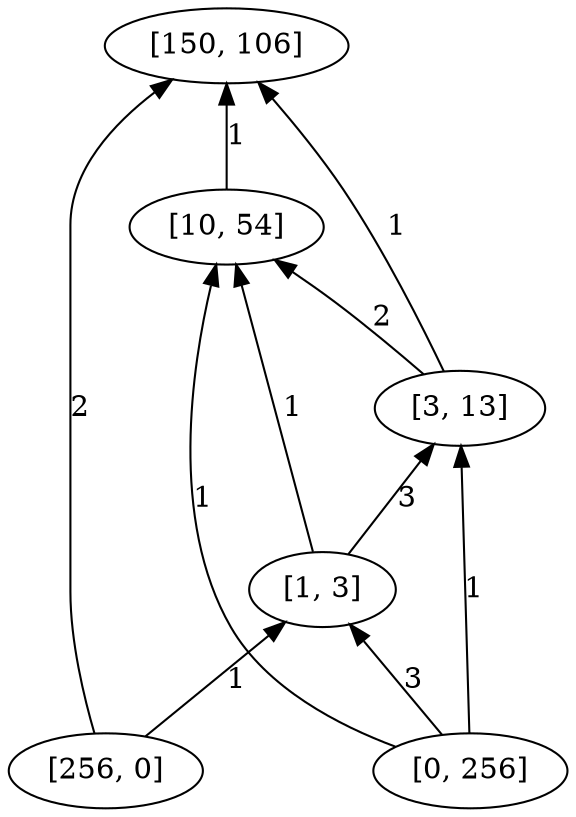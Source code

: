 digraph "DD" { 
rankdir = "BT" 
graph [ ordering = "out"];
5001 -> 1[label = "2"];
5001 -> 4[label = "1"];
5002 -> 2[label = "1"];
5002 -> 3[label = "1"];
5002 -> 4[label = "3"];
2 -> 1[label = "1"];
3 -> 1[label = "1"];
3 -> 2[label = "2"];
4 -> 2[label = "1"];
4 -> 3[label = "3"];
5001 [label = "[256, 0]",  shape = oval]
5002 [label = "[0, 256]",  shape = oval]
1 [label = "[150, 106]",  shape = oval]
2 [label = "[10, 54]",  shape = oval]
3 [label = "[3, 13]",  shape = oval]
4 [label = "[1, 3]",  shape = oval]
}
